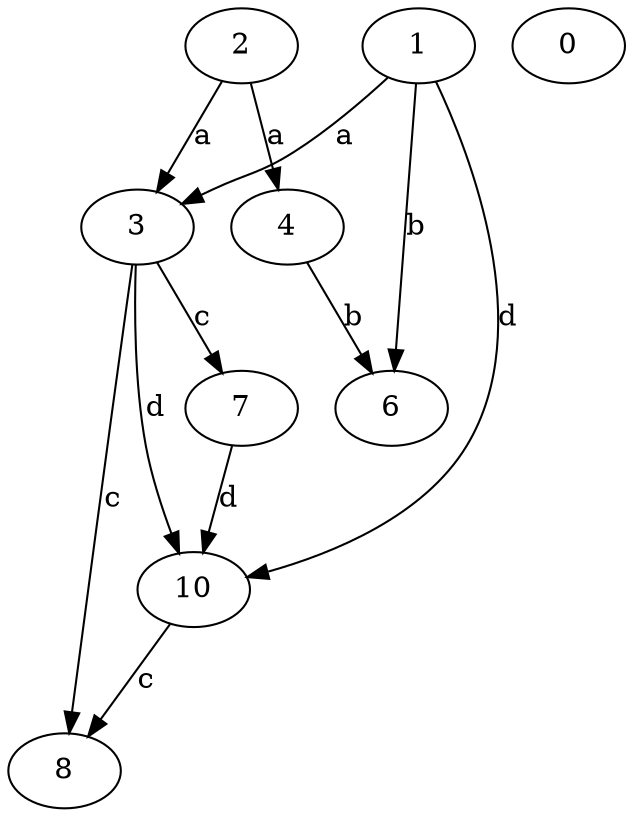 strict digraph  {
3;
4;
6;
7;
0;
8;
1;
10;
2;
3 -> 7  [label=c];
3 -> 8  [label=c];
3 -> 10  [label=d];
4 -> 6  [label=b];
7 -> 10  [label=d];
1 -> 3  [label=a];
1 -> 6  [label=b];
1 -> 10  [label=d];
10 -> 8  [label=c];
2 -> 3  [label=a];
2 -> 4  [label=a];
}
